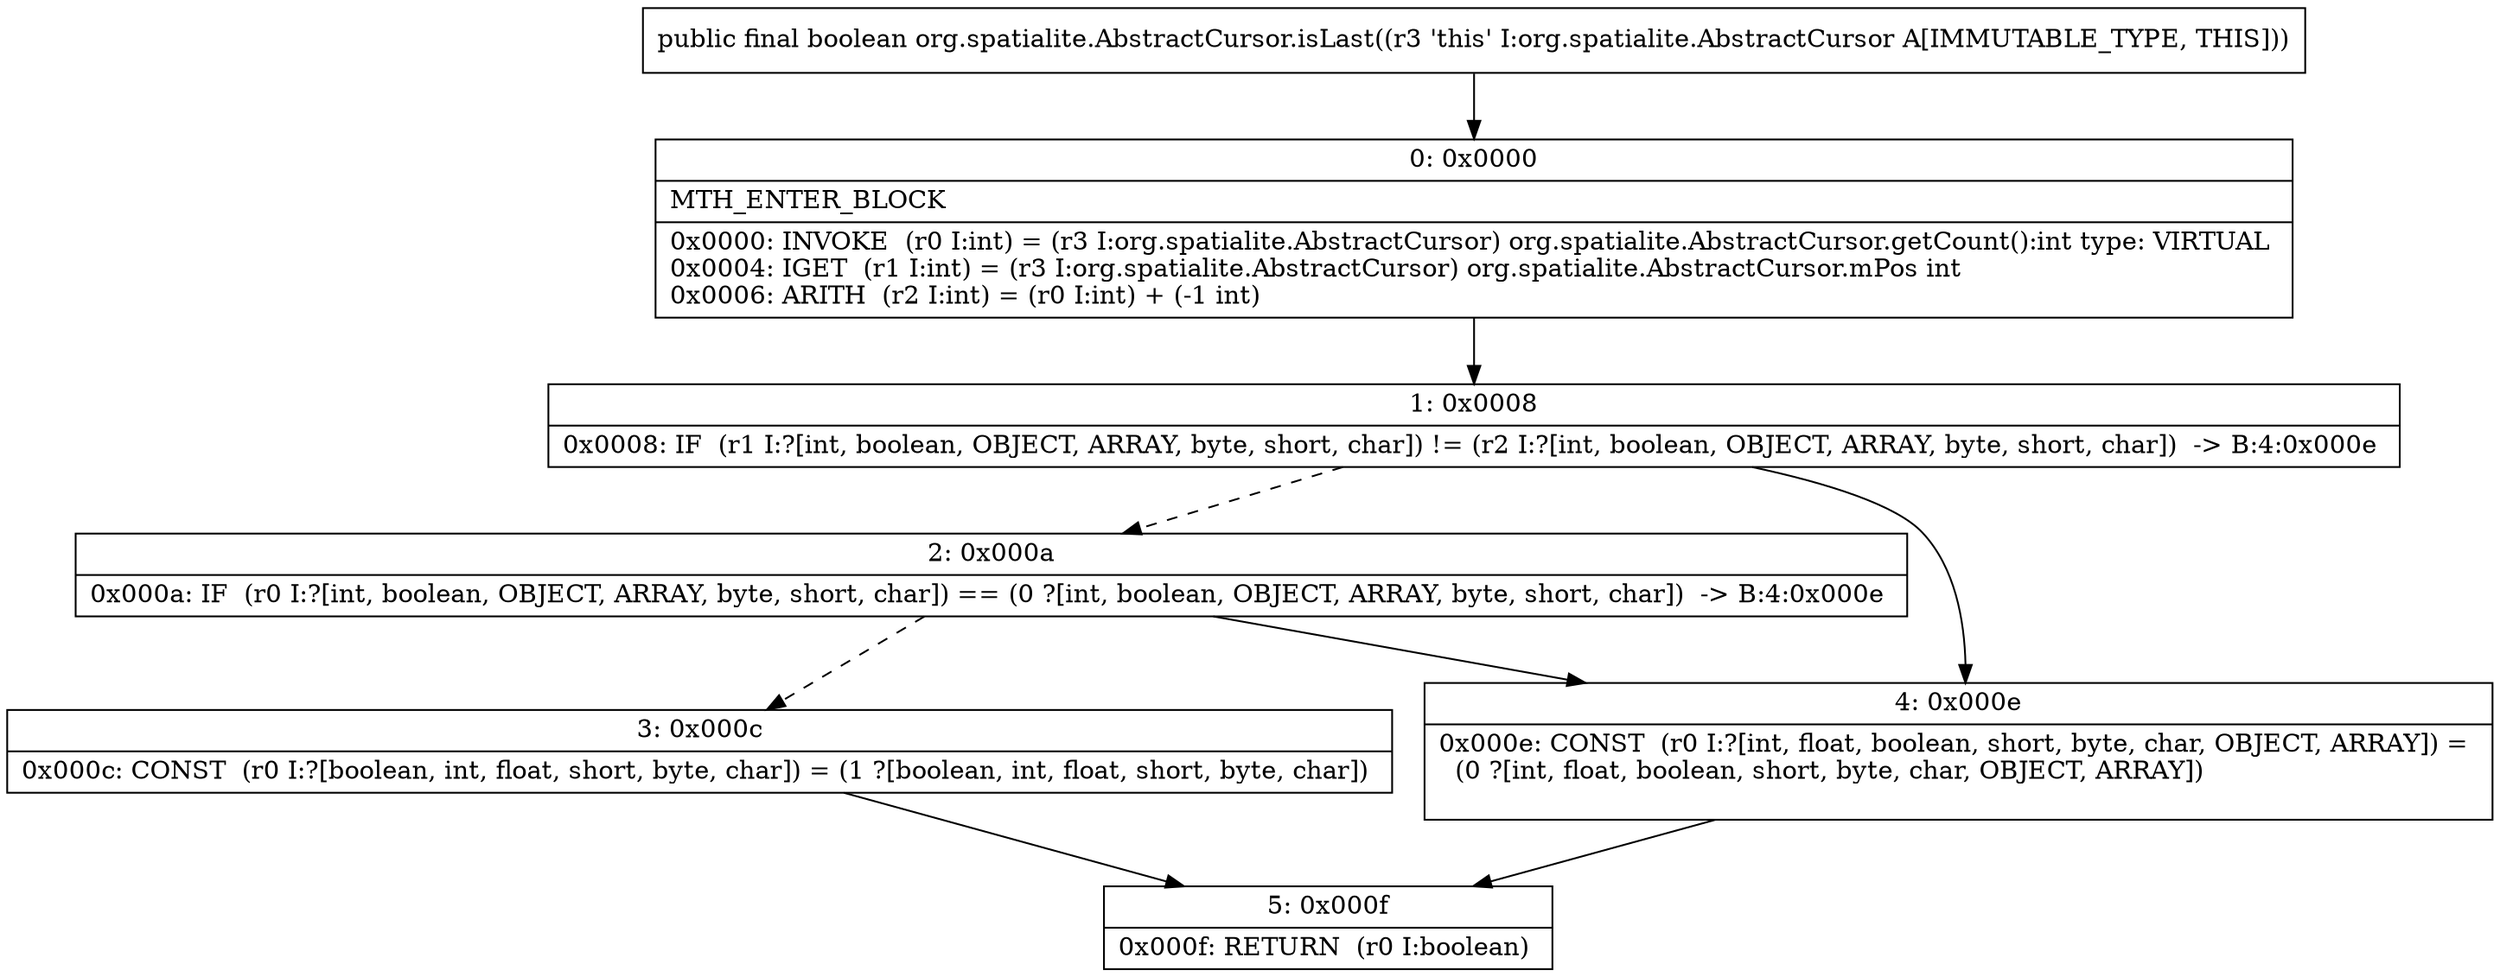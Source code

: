 digraph "CFG fororg.spatialite.AbstractCursor.isLast()Z" {
Node_0 [shape=record,label="{0\:\ 0x0000|MTH_ENTER_BLOCK\l|0x0000: INVOKE  (r0 I:int) = (r3 I:org.spatialite.AbstractCursor) org.spatialite.AbstractCursor.getCount():int type: VIRTUAL \l0x0004: IGET  (r1 I:int) = (r3 I:org.spatialite.AbstractCursor) org.spatialite.AbstractCursor.mPos int \l0x0006: ARITH  (r2 I:int) = (r0 I:int) + (\-1 int) \l}"];
Node_1 [shape=record,label="{1\:\ 0x0008|0x0008: IF  (r1 I:?[int, boolean, OBJECT, ARRAY, byte, short, char]) != (r2 I:?[int, boolean, OBJECT, ARRAY, byte, short, char])  \-\> B:4:0x000e \l}"];
Node_2 [shape=record,label="{2\:\ 0x000a|0x000a: IF  (r0 I:?[int, boolean, OBJECT, ARRAY, byte, short, char]) == (0 ?[int, boolean, OBJECT, ARRAY, byte, short, char])  \-\> B:4:0x000e \l}"];
Node_3 [shape=record,label="{3\:\ 0x000c|0x000c: CONST  (r0 I:?[boolean, int, float, short, byte, char]) = (1 ?[boolean, int, float, short, byte, char]) \l}"];
Node_4 [shape=record,label="{4\:\ 0x000e|0x000e: CONST  (r0 I:?[int, float, boolean, short, byte, char, OBJECT, ARRAY]) = \l  (0 ?[int, float, boolean, short, byte, char, OBJECT, ARRAY])\l \l}"];
Node_5 [shape=record,label="{5\:\ 0x000f|0x000f: RETURN  (r0 I:boolean) \l}"];
MethodNode[shape=record,label="{public final boolean org.spatialite.AbstractCursor.isLast((r3 'this' I:org.spatialite.AbstractCursor A[IMMUTABLE_TYPE, THIS])) }"];
MethodNode -> Node_0;
Node_0 -> Node_1;
Node_1 -> Node_2[style=dashed];
Node_1 -> Node_4;
Node_2 -> Node_3[style=dashed];
Node_2 -> Node_4;
Node_3 -> Node_5;
Node_4 -> Node_5;
}

